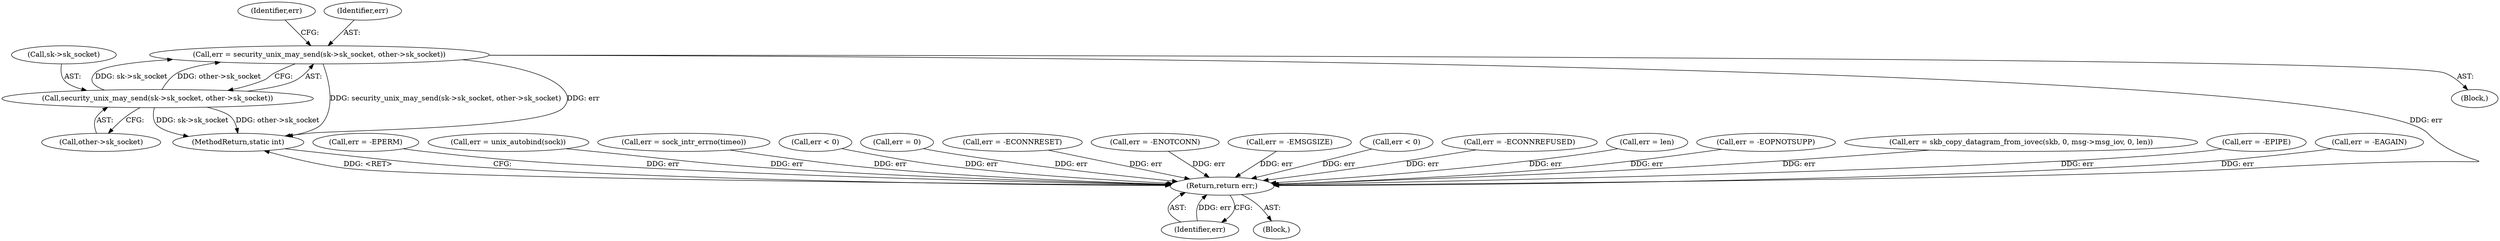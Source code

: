 digraph "0_linux_e0e3cea46d31d23dc40df0a49a7a2c04fe8edfea_0@API" {
"1000477" [label="(Call,err = security_unix_may_send(sk->sk_socket, other->sk_socket))"];
"1000479" [label="(Call,security_unix_may_send(sk->sk_socket, other->sk_socket))"];
"1000578" [label="(Return,return err;)"];
"1000403" [label="(Call,err = -EPERM)"];
"1000487" [label="(Identifier,err)"];
"1000246" [label="(Call,err = unix_autobind(sock))"];
"1000478" [label="(Identifier,err)"];
"1000512" [label="(Call,err = sock_intr_errno(timeo))"];
"1000208" [label="(Call,err < 0)"];
"1000477" [label="(Call,err = security_unix_may_send(sk->sk_socket, other->sk_socket))"];
"1000580" [label="(MethodReturn,static int)"];
"1000479" [label="(Call,security_unix_may_send(sk->sk_socket, other->sk_socket))"];
"1000422" [label="(Call,err = 0)"];
"1000578" [label="(Return,return err;)"];
"1000364" [label="(Call,err = -ECONNRESET)"];
"1000480" [label="(Call,sk->sk_socket)"];
"1000220" [label="(Call,err = -ENOTCONN)"];
"1000252" [label="(Call,err = -EMSGSIZE)"];
"1000308" [label="(Call,err < 0)"];
"1000579" [label="(Identifier,err)"];
"1000444" [label="(Call,err = -ECONNREFUSED)"];
"1000483" [label="(Call,other->sk_socket)"];
"1000397" [label="(Call,err = len)"];
"1000182" [label="(Call,err = -EOPNOTSUPP)"];
"1000476" [label="(Block,)"];
"1000108" [label="(Block,)"];
"1000337" [label="(Call,err = skb_copy_datagram_from_iovec(skb, 0, msg->msg_iov, 0, len))"];
"1000459" [label="(Call,err = -EPIPE)"];
"1000502" [label="(Call,err = -EAGAIN)"];
"1000477" -> "1000476"  [label="AST: "];
"1000477" -> "1000479"  [label="CFG: "];
"1000478" -> "1000477"  [label="AST: "];
"1000479" -> "1000477"  [label="AST: "];
"1000487" -> "1000477"  [label="CFG: "];
"1000477" -> "1000580"  [label="DDG: security_unix_may_send(sk->sk_socket, other->sk_socket)"];
"1000477" -> "1000580"  [label="DDG: err"];
"1000479" -> "1000477"  [label="DDG: sk->sk_socket"];
"1000479" -> "1000477"  [label="DDG: other->sk_socket"];
"1000477" -> "1000578"  [label="DDG: err"];
"1000479" -> "1000483"  [label="CFG: "];
"1000480" -> "1000479"  [label="AST: "];
"1000483" -> "1000479"  [label="AST: "];
"1000479" -> "1000580"  [label="DDG: other->sk_socket"];
"1000479" -> "1000580"  [label="DDG: sk->sk_socket"];
"1000578" -> "1000108"  [label="AST: "];
"1000578" -> "1000579"  [label="CFG: "];
"1000579" -> "1000578"  [label="AST: "];
"1000580" -> "1000578"  [label="CFG: "];
"1000578" -> "1000580"  [label="DDG: <RET>"];
"1000579" -> "1000578"  [label="DDG: err"];
"1000364" -> "1000578"  [label="DDG: err"];
"1000308" -> "1000578"  [label="DDG: err"];
"1000459" -> "1000578"  [label="DDG: err"];
"1000220" -> "1000578"  [label="DDG: err"];
"1000208" -> "1000578"  [label="DDG: err"];
"1000397" -> "1000578"  [label="DDG: err"];
"1000502" -> "1000578"  [label="DDG: err"];
"1000422" -> "1000578"  [label="DDG: err"];
"1000337" -> "1000578"  [label="DDG: err"];
"1000444" -> "1000578"  [label="DDG: err"];
"1000182" -> "1000578"  [label="DDG: err"];
"1000246" -> "1000578"  [label="DDG: err"];
"1000252" -> "1000578"  [label="DDG: err"];
"1000512" -> "1000578"  [label="DDG: err"];
"1000403" -> "1000578"  [label="DDG: err"];
}
